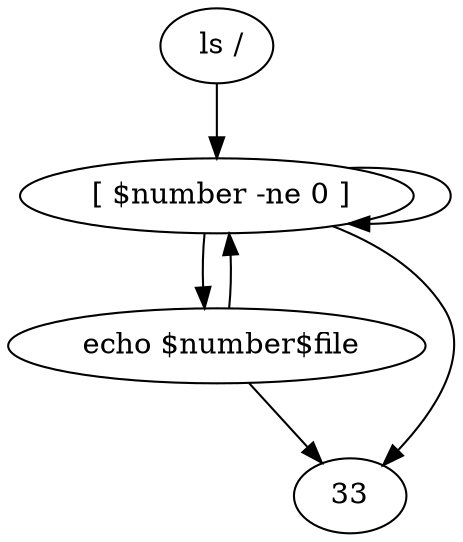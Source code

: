 digraph {
8 [label=" ls /"];
8 -> 17;
26 [label=" echo $number$file"];
26 -> 17;
26 -> 33;
17 [label=" \[ $number -ne 0 \]"];
17 -> 17;
17 -> 26;
17 -> 33;
}
